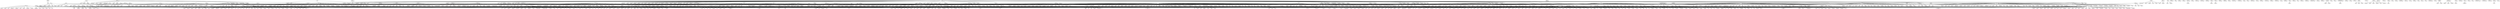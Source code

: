 digraph "G" {
   /* "dbarth" */
   "dbarth" -> "mikl" [level="Journeyer"];
   /* "simonbaro" */
   "simonbaro" -> "alan" [level="Master"];
   "simonbaro" -> "mako" [level="Master"];
   "simonbaro" -> "fxn" [level="Master"];
   "simonbaro" -> "raph" [level="Master"];
   "simonbaro" -> "zbowling" [level="Master"];
   "simonbaro" -> "Telsa" [level="Master"];
   "simonbaro" -> "dhd" [level="Master"];
   "simonbaro" -> "werner" [level="Master"];
   "simonbaro" -> "dria" [level="Master"];
   "simonbaro" -> "zab" [level="Master"];
   "simonbaro" -> "cbbrowne" [level="Master"];
   "simonbaro" -> "jbuck" [level="Master"];
   /* "davidhenryreisch" */
   /* "florian" */
   /* "Remote" */
   /* "Byter" */
   /* "brondsem" */
   "brondsem" -> "brondsem" [level="Journeyer"];
   "brondsem" -> "ncm" [level="Observer"];
   /* "sandro" */
   /* "gavag06" */
   /* "dan" */
   "dan" -> "mjc" [level="Journeyer"];
   "dan" -> "mjs" [level="Journeyer"];
   "dan" -> "foo" [level="Observer"];
   "dan" -> "alex" [level="Journeyer"];
   "dan" -> "nwv" [level="Journeyer"];
   "dan" -> "argent" [level="Master"];
   "dan" -> "ariel" [level="Master"];
   "dan" -> "Ward" [level="Master"];
   "dan" -> "Sunir" [level="Journeyer"];
   "dan" -> "wnewman" [level="Master"];
   "dan" -> "pvaneynd" [level="Master"];
   "dan" -> "Omnifarious" [level="Journeyer"];
   "dan" -> "kira" [level="Journeyer"];
   "dan" -> "tbmoore" [level="Master"];
   "dan" -> "fufie" [level="Journeyer"];
   "dan" -> "ingvar" [level="Journeyer"];
   "dan" -> "rjain" [level="Journeyer"];
   "dan" -> "walters" [level="Journeyer"];
   "dan" -> "crhodes" [level="Master"];
   "dan" -> "rvdm" [level="Journeyer"];
   "dan" -> "slef" [level="Apprentice"];
   "dan" -> "hands" [level="Master"];
   "dan" -> "mdanish" [level="Journeyer"];
   "dan" -> "mglazer" [level="Observer"];
   "dan" -> "bmastenbrook" [level="Journeyer"];
   "dan" -> "tagishandy" [level="Journeyer"];
   /* "juanjo" */
   "juanjo" -> "alan" [level="Master"];
   "juanjo" -> "juanjo" [level="Journeyer"];
   "juanjo" -> "cananian" [level="Journeyer"];
   "juanjo" -> "hpa" [level="Master"];
   "juanjo" -> "miguel" [level="Master"];
   "juanjo" -> "davem" [level="Master"];
   "juanjo" -> "rms" [level="Master"];
   "juanjo" -> "riel" [level="Master"];
   /* "stakos" */
   "stakos" -> "stakos" [level="Master"];
   /* "rinkjustice" */
   /* "mathias" */
   "mathias" -> "miguel" [level="Master"];
   "mathias" -> "alan" [level="Master"];
   "mathias" -> "riel" [level="Master"];
   "mathias" -> "quintela" [level="Journeyer"];
   /* "jaanmemon" */
   /* "jsh" */
   "jsh" -> "timj" [level="Master"];
   "jsh" -> "miguel" [level="Master"];
   "jsh" -> "kaig" [level="Journeyer"];
   "jsh" -> "mjs" [level="Master"];
   "jsh" -> "eskil" [level="Journeyer"];
   "jsh" -> "vicious" [level="Master"];
   /* "Bcuttie11225" */
   /* "rickwood" */
   /* "kappa" */
   "kappa" -> "grog" [level="Master"];
   "kappa" -> "bp" [level="Master"];
   "kappa" -> "peter" [level="Master"];
   "kappa" -> "kkenn" [level="Journeyer"];
   "kappa" -> "nik" [level="Master"];
   "kappa" -> "phk" [level="Master"];
   "kappa" -> "imp" [level="Master"];
   "kappa" -> "obrien" [level="Master"];
   "kappa" -> "msmith" [level="Master"];
   "kappa" -> "kappa" [level="Apprentice"];
   "kappa" -> "Malx" [level="Apprentice"];
   "kappa" -> "jhb" [level="Master"];
   "kappa" -> "eivind" [level="Master"];
   "kappa" -> "gsutter" [level="Journeyer"];
   "kappa" -> "benno" [level="Journeyer"];
   "kappa" -> "gelderen" [level="Journeyer"];
   "kappa" -> "dcs" [level="Journeyer"];
   "kappa" -> "will" [level="Journeyer"];
   "kappa" -> "keichii" [level="Journeyer"];
   "kappa" -> "cg" [level="Journeyer"];
   "kappa" -> "nsayer" [level="Journeyer"];
   "kappa" -> "alan" [level="Master"];
   "kappa" -> "rwatson" [level="Master"];
   "kappa" -> "softweyr" [level="Master"];
   "kappa" -> "billf" [level="Journeyer"];
   "kappa" -> "k" [level="Journeyer"];
   "kappa" -> "green" [level="Journeyer"];
   "kappa" -> "jedgar" [level="Master"];
   "kappa" -> "nbm" [level="Journeyer"];
   "kappa" -> "des" [level="Master"];
   "kappa" -> "aunty" [level="Journeyer"];
   "kappa" -> "jkh" [level="Master"];
   "kappa" -> "voland" [level="Journeyer"];
   "kappa" -> "Fyodor" [level="Journeyer"];
   "kappa" -> "Gruber" [level="Journeyer"];
   "kappa" -> "bmilekic" [level="Journeyer"];
   /* "cltam" */
   /* "jimray" */
   "jimray" -> "gregorsamsa" [level="Master"];
   "jimray" -> "beens" [level="Journeyer"];
   "jimray" -> "taranga" [level="Master"];
   "jimray" -> "manu" [level="Master"];
   "jimray" -> "dchud" [level="Journeyer"];
   "jimray" -> "TordJ" [level="Master"];
   /* "Spoon" */
   "Spoon" -> "Spoon" [level="Apprentice"];
   "Spoon" -> "fxn" [level="Journeyer"];
   "Spoon" -> "IlyaM" [level="Journeyer"];
   "Spoon" -> "LotR" [level="Journeyer"];
   "Spoon" -> "petdance" [level="Journeyer"];
   "Spoon" -> "autarch" [level="Master"];
   "Spoon" -> "cwinters" [level="Journeyer"];
   "Spoon" -> "whytheluckystiff" [level="Master"];
   /* "Affero" */
   "Affero" -> "Affero" [level="Apprentice"];
   "Affero" -> "rasmus" [level="Master"];
   /* "mbm" */
   "mbm" -> "mbm" [level="Master"];
   "mbm" -> "trackman" [level="Journeyer"];
   "mbm" -> "marius" [level="Journeyer"];
   "mbm" -> "garrett" [level="Master"];
   "mbm" -> "octobrx" [level="Journeyer"];
   /* "in1t" */
   /* "deft" */
   "deft" -> "loam" [level="Apprentice"];
   "deft" -> "twisted" [level="Journeyer"];
   /* "laslo" */
   /* "galt" */
   /* "jeske" */
   /* "ddeniel" */
   /* "yetixxl" */
   /* "neoneye" */
   "neoneye" -> "ringbark" [level="Journeyer"];
   "neoneye" -> "whytheluckystiff" [level="Master"];
   "neoneye" -> "brwill" [level="Journeyer"];
   "neoneye" -> "lerdsuwa" [level="Journeyer"];
   "neoneye" -> "tcopeland" [level="Master"];
   "neoneye" -> "ringbark" [level="Journeyer"];
   "neoneye" -> "rw2" [level="Journeyer"];
   "neoneye" -> "stillflame" [level="Journeyer"];
   /* "sioakaos" */
   "sioakaos" -> "sioakaos" [level="Journeyer"];
   /* "ddb" */
   "ddb" -> "ddb" [level="Apprentice"];
   /* "MsnChat" */
   /* "mot" */
   /* "Physicman" */
   "Physicman" -> "Physicman" [level="Apprentice"];
   "Physicman" -> "dsandras" [level="Master"];
   "Physicman" -> "Fyodor" [level="Master"];
   "Physicman" -> "adulau" [level="Journeyer"];
   "Physicman" -> "Pitr" [level="Journeyer"];
   "Physicman" -> "xsa" [level="Journeyer"];
   "Physicman" -> "mbanck" [level="Master"];
   /* "simosx" */
   /* "DuMbBrUnEtTe639" */
   /* "kronenpj" */
   /* "cech" */
   "cech" -> "cech" [level="Apprentice"];
   "cech" -> "jgg" [level="Master"];
   "cech" -> "z" [level="Journeyer"];
   "cech" -> "joey" [level="Master"];
   "cech" -> "dhd" [level="Journeyer"];
   "cech" -> "marcel" [level="Journeyer"];
   "cech" -> "wichert" [level="Master"];
   "cech" -> "espy" [level="Journeyer"];
   "cech" -> "doogie" [level="Journeyer"];
   "cech" -> "hands" [level="Journeyer"];
   "cech" -> "nick" [level="Journeyer"];
   "cech" -> "chip" [level="Master"];
   "cech" -> "branden" [level="Journeyer"];
   "cech" -> "srivasta" [level="Journeyer"];
   "cech" -> "omnic" [level="Journeyer"];
   "cech" -> "knghtbrd" [level="Journeyer"];
   "cech" -> "alan" [level="Master"];
   "cech" -> "netgod" [level="Journeyer"];
   "cech" -> "davidw" [level="Journeyer"];
   "cech" -> "bombadil" [level="Journeyer"];
   "cech" -> "tausq" [level="Journeyer"];
   "cech" -> "gorgo" [level="Journeyer"];
   "cech" -> "seeS" [level="Journeyer"];
   "cech" -> "bma" [level="Journeyer"];
   "cech" -> "dres" [level="Journeyer"];
   "cech" -> "ruud" [level="Journeyer"];
   "cech" -> "Joy" [level="Journeyer"];
   "cech" -> "ejb" [level="Journeyer"];
   "cech" -> "broonie" [level="Journeyer"];
   "cech" -> "lordsutch" [level="Journeyer"];
   "cech" -> "calc" [level="Journeyer"];
   "cech" -> "Slimer" [level="Journeyer"];
   /* "hangel" */
   "hangel" -> "hangel" [level="Observer"];
   /* "aizatto" */
   "aizatto" -> "aizatto" [level="Apprentice"];
   /* "jlatour" */
   "jlatour" -> "jlatour" [level="Apprentice"];
   "jlatour" -> "tnt" [level="Journeyer"];
   /* "gregorb" */
   "gregorb" -> "gregorb" [level="Apprentice"];
   "gregorb" -> "aviram" [level="Journeyer"];
   /* "flips" */
   /* "helge" */
   "helge" -> "helge" [level="Observer"];
   /* "jeffreybradley2002" */
   /* "alexmerz" */
   "alexmerz" -> "alexmerz" [level="Master"];
   /* "bhyde" */
   "bhyde" -> "davidr" [level="Master"];
   "bhyde" -> "jimjag" [level="Master"];
   "bhyde" -> "rasmus" [level="Master"];
   "bhyde" -> "wrowe" [level="Master"];
   "bhyde" -> "gstein" [level="Master"];
   "bhyde" -> "wsanchez" [level="Master"];
   "bhyde" -> "daniel" [level="Master"];
   "bhyde" -> "jimw" [level="Master"];
   "bhyde" -> "ben" [level="Master"];
   "bhyde" -> "manoj" [level="Master"];
   "bhyde" -> "lars" [level="Master"];
   "bhyde" -> "karimlakhani" [level="Master"];
   "bhyde" -> "mjcox" [level="Master"];
   "bhyde" -> "crhodes" [level="Master"];
   /* "async" */
   "async" -> "async" [level="Observer"];
   "async" -> "nymia" [level="Apprentice"];
   "async" -> "sye" [level="Apprentice"];
   "async" -> "kyotone" [level="Apprentice"];
   "async" -> "Telsa" [level="Journeyer"];
   "async" -> "pcburns" [level="Apprentice"];
   "async" -> "dto" [level="Journeyer"];
   "async" -> "bratsche" [level="Apprentice"];
   "async" -> "StevenRainwater" [level="Journeyer"];
   "async" -> "brg" [level="Journeyer"];
   "async" -> "raph" [level="Master"];
   "async" -> "sad" [level="Journeyer"];
   "async" -> "lilo" [level="Master"];
   "async" -> "dria" [level="Master"];
   "async" -> "elise" [level="Journeyer"];
   "async" -> "jenni" [level="Apprentice"];
   "async" -> "pjf" [level="Journeyer"];
   "async" -> "jerdfelt" [level="Master"];
   "async" -> "goingware" [level="Journeyer"];
   "async" -> "kgb" [level="Master"];
   "async" -> "demoncrat" [level="Journeyer"];
   "async" -> "srl" [level="Journeyer"];
   "async" -> "gleblanc" [level="Journeyer"];
   "async" -> "DV" [level="Master"];
   "async" -> "Wilddev" [level="Journeyer"];
   "async" -> "superant" [level="Journeyer"];
   "async" -> "ajh" [level="Journeyer"];
   "async" -> "fufie" [level="Journeyer"];
   "async" -> "zeevon" [level="Apprentice"];
   "async" -> "rjain" [level="Journeyer"];
   "async" -> "ajv" [level="Master"];
   "async" -> "MikeGTN" [level="Journeyer"];
   "async" -> "csm" [level="Journeyer"];
   "async" -> "Skud" [level="Master"];
   "async" -> "dyork" [level="Journeyer"];
   "async" -> "sneakums" [level="Apprentice"];
   "async" -> "dirtyrat" [level="Journeyer"];
   "async" -> "djcb" [level="Journeyer"];
   "async" -> "jmg" [level="Master"];
   "async" -> "trow" [level="Master"];
   "async" -> "dancer" [level="Journeyer"];
   "async" -> "hypatia" [level="Apprentice"];
   "async" -> "rachel" [level="Apprentice"];
   "async" -> "washort" [level="Journeyer"];
   "async" -> "varelse" [level="Apprentice"];
   "async" -> "adulau" [level="Journeyer"];
   "async" -> "baruch" [level="Journeyer"];
   "async" -> "davej" [level="Master"];
   "async" -> "imp" [level="Master"];
   "async" -> "Jewelsthorn" [level="Apprentice"];
   "async" -> "Ankh" [level="Master"];
   "async" -> "abg" [level="Apprentice"];
   "async" -> "ottawaDave" [level="Apprentice"];
   "async" -> "voltron" [level="Journeyer"];
   "async" -> "mpruett" [level="Journeyer"];
   "async" -> "stone" [level="Journeyer"];
   "async" -> "argent" [level="Master"];
   "async" -> "monkeyiq" [level="Journeyer"];
   "async" -> "lukeg" [level="Journeyer"];
   "async" -> "rupert" [level="Journeyer"];
   "async" -> "wingo" [level="Journeyer"];
   "async" -> "rooneg" [level="Journeyer"];
   "async" -> "jamesh" [level="Master"];
   "async" -> "kiko" [level="Journeyer"];
   "async" -> "jdahlin" [level="Journeyer"];
   "async" -> "brejc8" [level="Journeyer"];
   "async" -> "mathrick" [level="Journeyer"];
   /* "SLauaki" */
   /* "cbz" */
   "cbz" -> "cbz" [level="Apprentice"];
   "cbz" -> "jwz" [level="Master"];
   "cbz" -> "orabidoo" [level="Journeyer"];
   "cbz" -> "apm" [level="Journeyer"];
   "cbz" -> "monniaux" [level="Apprentice"];
   /* "dooykung" */
   "dooykung" -> "dooykung" [level="Master"];
   /* "kinetik" */
   "kinetik" -> "kinetik" [level="Journeyer"];
   "kinetik" -> "ncm" [level="Master"];
   "kinetik" -> "graydon" [level="Master"];
   "kinetik" -> "oxygene" [level="Journeyer"];
   "kinetik" -> "randombit" [level="Journeyer"];
   /* "julesh" */
   "julesh" -> "kernelrahl" [level="Journeyer"];
   "julesh" -> "hpa" [level="Master"];
   "julesh" -> "abs" [level="Master"];
   "julesh" -> "Fare" [level="Journeyer"];
   "julesh" -> "Physicman" [level="Apprentice"];
   /* "miknight" */
   "miknight" -> "miknight" [level="Apprentice"];
   /* "jamey" */
   "jamey" -> "jamey" [level="Master"];
   "jamey" -> "France" [level="Master"];
   /* "fremo" */
   /* "msteeg" */
   /* "laburu" */
   "laburu" -> "bonzini" [level="Master"];
   "laburu" -> "laburu" [level="Apprentice"];
   /* "lokafg" */
   /* "chrislong" */
   /* "sun" */
   "sun" -> "eli7" [level="Apprentice"];
   "sun" -> "sun" [level="Journeyer"];
   "sun" -> "gby" [level="Journeyer"];
   "sun" -> "Marcus" [level="Master"];
   "sun" -> "behdad" [level="Journeyer"];
   /* "Jewelsthorn" */
   "Jewelsthorn" -> "jimr" [level="Journeyer"];
   "Jewelsthorn" -> "Jewelsthorn" [level="Journeyer"];
   "Jewelsthorn" -> "chrisd" [level="Journeyer"];
   "Jewelsthorn" -> "davemc" [level="Journeyer"];
   "Jewelsthorn" -> "dsifry" [level="Journeyer"];
   "Jewelsthorn" -> "dmarti" [level="Journeyer"];
   "Jewelsthorn" -> "ignatz" [level="Apprentice"];
   "Jewelsthorn" -> "omarius" [level="Apprentice"];
   "Jewelsthorn" -> "klevin" [level="Apprentice"];
   "Jewelsthorn" -> "mpruett" [level="Apprentice"];
   "Jewelsthorn" -> "aicra" [level="Apprentice"];
   "Jewelsthorn" -> "mpawlo" [level="Apprentice"];
   "Jewelsthorn" -> "mtearle" [level="Apprentice"];
   /* "Apakuni" */
   "Apakuni" -> "Apakuni" [level="Journeyer"];
   "Apakuni" -> "gregorrothfuss" [level="Journeyer"];
   "Apakuni" -> "janschrage" [level="Journeyer"];
   "Apakuni" -> "Rabbitt" [level="Journeyer"];
   "Apakuni" -> "besfred" [level="Journeyer"];
   "Apakuni" -> "niceguyeddie" [level="Journeyer"];
   "Apakuni" -> "StEgo" [level="Journeyer"];
   "Apakuni" -> "jotajota" [level="Journeyer"];
   "Apakuni" -> "IsaacGolding" [level="Master"];
   "Apakuni" -> "vogelap" [level="Journeyer"];
   "Apakuni" -> "johnny" [level="Journeyer"];
   "Apakuni" -> "andyv" [level="Journeyer"];
   /* "Raiden" */
   /* "dlepage" */
   "dlepage" -> "dlepage" [level="Observer"];
   /* "mindfreak" */
   /* "scaramanga" */
   "scaramanga" -> "RyanMuldoon" [level="Journeyer"];
   /* "JB318" */
   "JB318" -> "JB318" [level="Apprentice"];
   "JB318" -> "xiphmont" [level="Journeyer"];
   "JB318" -> "alan" [level="Master"];
   "JB318" -> "jwz" [level="Journeyer"];
   "JB318" -> "chromatic" [level="Apprentice"];
   "JB318" -> "schoen" [level="Journeyer"];
   "JB318" -> "biffhero" [level="Apprentice"];
   "JB318" -> "elise" [level="Journeyer"];
   "JB318" -> "justin" [level="Apprentice"];
   "JB318" -> "pate" [level="Apprentice"];
   "JB318" -> "mishan" [level="Journeyer"];
   "JB318" -> "ajk" [level="Journeyer"];
   "JB318" -> "jgoldsch" [level="Apprentice"];
   "JB318" -> "BrucePerens" [level="Master"];
   "JB318" -> "rachel" [level="Apprentice"];
   "JB318" -> "liw" [level="Master"];
   "JB318" -> "dhd" [level="Journeyer"];
   "JB318" -> "zw" [level="Journeyer"];
   "JB318" -> "kelly" [level="Journeyer"];
   "JB318" -> "lkcl" [level="Journeyer"];
   "JB318" -> "Talin" [level="Journeyer"];
   "JB318" -> "jlp" [level="Apprentice"];
   "JB318" -> "starshine" [level="Journeyer"];
   /* "Erbo" */
   "Erbo" -> "jeremie" [level="Master"];
   "Erbo" -> "DizzyD" [level="Journeyer"];
   "Erbo" -> "Erbo" [level="Journeyer"];
   "Erbo" -> "temas" [level="Journeyer"];
   "Erbo" -> "eliot" [level="Apprentice"];
   "Erbo" -> "pgmillard" [level="Journeyer"];
   "Erbo" -> "alan" [level="Master"];
   "Erbo" -> "TSBandit" [level="Apprentice"];
   "Erbo" -> "quad" [level="Journeyer"];
   "Erbo" -> "nwv" [level="Journeyer"];
   "Erbo" -> "dwaite" [level="Journeyer"];
   "Erbo" -> "julian" [level="Apprentice"];
   "Erbo" -> "jwz" [level="Master"];
   "Erbo" -> "washort" [level="Apprentice"];
   "Erbo" -> "jmecham" [level="Apprentice"];
   /* "tacho" */
   /* "daycart" */
   /* "oddiofile" */
   "oddiofile" -> "oddiofile" [level="Master"];
   /* "flight" */
   "flight" -> "flight" [level="Apprentice"];
   /* "karmyshev" */
   "karmyshev" -> "karmyshev" [level="Apprentice"];
   /* "razv" */
   /* "Dougster" */
   /* "kmacleod" */
   /* "brother" */
   "brother" -> "brother" [level="Journeyer"];
   "brother" -> "bma" [level="Journeyer"];
   "brother" -> "darkewolf" [level="Journeyer"];
   "brother" -> "lazarus" [level="Apprentice"];
   "brother" -> "joey" [level="Master"];
   "brother" -> "wichert" [level="Master"];
   "brother" -> "branden" [level="Master"];
   "brother" -> "netgod" [level="Journeyer"];
   "brother" -> "knghtbrd" [level="Journeyer"];
   "brother" -> "liw" [level="Journeyer"];
   "brother" -> "lilo" [level="Journeyer"];
   "brother" -> "ajk" [level="Journeyer"];
   "brother" -> "kanikus" [level="Journeyer"];
   "brother" -> "kimusan" [level="Journeyer"];
   "brother" -> "ask" [level="Journeyer"];
   "brother" -> "cech" [level="Journeyer"];
   "brother" -> "phk" [level="Master"];
   "brother" -> "karlheg" [level="Journeyer"];
   "brother" -> "torsten" [level="Journeyer"];
   "brother" -> "wurtel" [level="Apprentice"];
   "brother" -> "alfie" [level="Observer"];
   "brother" -> "xtifr" [level="Journeyer"];
   "brother" -> "evo" [level="Journeyer"];
   "brother" -> "jpick" [level="Journeyer"];
   "brother" -> "wwwwolf" [level="Apprentice"];
   "brother" -> "mihtjel" [level="Apprentice"];
   /* "assyl" */
   /* "alboole" */
   /* "FreeTinker" */
   "FreeTinker" -> "FreeTinker" [level="Master"];
   /* "psdie" */
   "psdie" -> "TordJ" [level="Journeyer"];
   "psdie" -> "psdie" [level="Apprentice"];
   "psdie" -> "plundis" [level="Journeyer"];
   /* "mpb" */
   "mpb" -> "mpb" [level="Observer"];
   /* "taj" */
   "taj" -> "ralsina" [level="Journeyer"];
   "taj" -> "gjbadros" [level="Journeyer"];
   "taj" -> "vektor" [level="Apprentice"];
   "taj" -> "Pseudonym" [level="Journeyer"];
   "taj" -> "achitnis" [level="Journeyer"];
   "taj" -> "gael" [level="Journeyer"];
   "taj" -> "larsk" [level="Journeyer"];
   "taj" -> "nicnacs" [level="Apprentice"];
   "taj" -> "tackat" [level="Master"];
   "taj" -> "Skud" [level="Master"];
   "taj" -> "bero" [level="Master"];
   "taj" -> "msevior" [level="Journeyer"];
   "taj" -> "baueran" [level="Journeyer"];
   "taj" -> "mjs" [level="Master"];
   "taj" -> "vicious" [level="Master"];
   "taj" -> "Guillaume" [level="Master"];
   "taj" -> "jono" [level="Journeyer"];
   "taj" -> "etbe" [level="Master"];
   "taj" -> "paul" [level="Journeyer"];
   "taj" -> "jasonkb" [level="Journeyer"];
   "taj" -> "LeeJay" [level="Apprentice"];
   "taj" -> "ajv" [level="Journeyer"];
   "taj" -> "tronical" [level="Master"];
   "taj" -> "taj" [level="Journeyer"];
   "taj" -> "neil" [level="Journeyer"];
   "taj" -> "Archit" [level="Journeyer"];
   "taj" -> "Capzilla" [level="Journeyer"];
   "taj" -> "Uche" [level="Master"];
   "taj" -> "daniels" [level="Journeyer"];
   "taj" -> "naba" [level="Journeyer"];
   /* "lauro" */
   /* "karene" */
   /* "Agna" */
   /* "Michael" */
   "Michael" -> "partain" [level="Journeyer"];
   "Michael" -> "austin" [level="Journeyer"];
   "Michael" -> "bigdisk" [level="Journeyer"];
   "Michael" -> "link" [level="Apprentice"];
   "Michael" -> "mobius" [level="Apprentice"];
   "Michael" -> "chicane" [level="Journeyer"];
   "Michael" -> "rpragana" [level="Apprentice"];
   "Michael" -> "jonathan" [level="Apprentice"];
   "Michael" -> "nixnut" [level="Apprentice"];
   "Michael" -> "krftkndl" [level="Apprentice"];
   "Michael" -> "adamd" [level="Apprentice"];
   "Michael" -> "pate" [level="Apprentice"];
   "Michael" -> "ErikLevy" [level="Apprentice"];
   "Michael" -> "phlip" [level="Apprentice"];
   "Michael" -> "stargazer" [level="Apprentice"];
   "Michael" -> "eskimoses" [level="Apprentice"];
   "Michael" -> "Johnath" [level="Apprentice"];
   "Michael" -> "wsanchez" [level="Master"];
   "Michael" -> "phk" [level="Master"];
   "Michael" -> "nomadamon" [level="Apprentice"];
   "Michael" -> "claudio" [level="Journeyer"];
   "Michael" -> "MarkF" [level="Journeyer"];
   "Michael" -> "larva" [level="Journeyer"];
   "Michael" -> "mskala" [level="Journeyer"];
   "Michael" -> "Iain" [level="Journeyer"];
   "Michael" -> "larsu" [level="Journeyer"];
   "Michael" -> "Michael" [level="Apprentice"];
   /* "ibiris" */
   "ibiris" -> "ibiris" [level="Observer"];
   /* "MildSeven" */
   "MildSeven" -> "MildSeven" [level="Master"];
   /* "basvk" */
   "basvk" -> "basvk" [level="Master"];
   /* "wald" */
   "wald" -> "wald" [level="Apprentice"];
   "wald" -> "mallum" [level="Apprentice"];
   "wald" -> "wmf" [level="Journeyer"];
   /* "prashonlinux" */
   /* "skynirvana419" */
   /* "sefidom" */
   "sefidom" -> "sefidom" [level="Observer"];
   /* "phawley" */
   /* "baueran" */
   "baueran" -> "baueran" [level="Journeyer"];
   "baueran" -> "JoshO" [level="Journeyer"];
   "baueran" -> "kenelson" [level="Master"];
   "baueran" -> "Tobias" [level="Apprentice"];
   "baueran" -> "murrayc" [level="Journeyer"];
   "baueran" -> "mobius" [level="Apprentice"];
   "baueran" -> "Omnifarious" [level="Journeyer"];
   "baueran" -> "cactus" [level="Journeyer"];
   "baueran" -> "jbowman" [level="Apprentice"];
   "baueran" -> "Telsa" [level="Journeyer"];
   "baueran" -> "pilotlight" [level="Journeyer"];
   "baueran" -> "gert" [level="Master"];
   "baueran" -> "Uraeus" [level="Apprentice"];
   "baueran" -> "lange" [level="Journeyer"];
   "baueran" -> "sussman" [level="Journeyer"];
   "baueran" -> "mmangino" [level="Apprentice"];
   "baueran" -> "Thias" [level="Journeyer"];
   "baueran" -> "Rhys" [level="Apprentice"];
   "baueran" -> "alan" [level="Master"];
   "baueran" -> "ralf" [level="Master"];
   "baueran" -> "tubi" [level="Apprentice"];
   "baueran" -> "orlando" [level="Apprentice"];
   "baueran" -> "taj" [level="Journeyer"];
   "baueran" -> "drc" [level="Journeyer"];
   "baueran" -> "baerli" [level="Apprentice"];
   "baueran" -> "chrisflynn" [level="Apprentice"];
   "baueran" -> "jaco" [level="Apprentice"];
   "baueran" -> "angelsun" [level="Journeyer"];
   "baueran" -> "xriso" [level="Apprentice"];
   "baueran" -> "jamesh" [level="Master"];
   "baueran" -> "chrisime" [level="Journeyer"];
   "baueran" -> "jao" [level="Journeyer"];
   "baueran" -> "bvermeul" [level="Journeyer"];
   "baueran" -> "highgeek" [level="Journeyer"];
   "baueran" -> "opiate" [level="Journeyer"];
   "baueran" -> "neurogato" [level="Apprentice"];
   "baueran" -> "footrot" [level="Apprentice"];
   "baueran" -> "Szilva" [level="Apprentice"];
   "baueran" -> "Kay" [level="Journeyer"];
   "baueran" -> "Stevey" [level="Journeyer"];
   "baueran" -> "fxn" [level="Apprentice"];
   "baueran" -> "holdenweb" [level="Apprentice"];
   "baueran" -> "jkinsella" [level="Apprentice"];
   "baueran" -> "aftyde" [level="Master"];
   "baueran" -> "stevej" [level="Journeyer"];
   "baueran" -> "Ausmosis" [level="Apprentice"];
   "baueran" -> "jono" [level="Journeyer"];
   "baueran" -> "criswell" [level="Journeyer"];
   "baueran" -> "ks" [level="Journeyer"];
   "baueran" -> "prigaux" [level="Journeyer"];
   "baueran" -> "gc" [level="Journeyer"];
   "baueran" -> "sera" [level="Apprentice"];
   "baueran" -> "bbrock" [level="Journeyer"];
   "baueran" -> "LordChaos" [level="Journeyer"];
   "baueran" -> "Physicman" [level="Apprentice"];
   "baueran" -> "jcv" [level="Apprentice"];
   /* "stormwave" */
   "stormwave" -> "stormwave" [level="Apprentice"];
   /* "pwlfong" */
   "pwlfong" -> "pwlfong" [level="Apprentice"];
   "pwlfong" -> "arrowood" [level="Apprentice"];
   "pwlfong" -> "pulento" [level="Journeyer"];
   "pwlfong" -> "orasis" [level="Journeyer"];
   "pwlfong" -> "madhatter" [level="Apprentice"];
   "pwlfong" -> "soohrt" [level="Apprentice"];
   "pwlfong" -> "phonomongrel" [level="Apprentice"];
   "pwlfong" -> "MichaelCardenas" [level="Journeyer"];
   "pwlfong" -> "csa" [level="Apprentice"];
   "pwlfong" -> "gorny" [level="Apprentice"];
   "pwlfong" -> "magsilva" [level="Apprentice"];
   "pwlfong" -> "lsdrocha" [level="Apprentice"];
   "pwlfong" -> "rms" [level="Master"];
   /* "sweeks" */
   /* "JohnMcIntosh" */
   /* "flashjia" */
   "flashjia" -> "flashjia" [level="Apprentice"];
   /* "leeym" */
   /* "tendencies" */
   "tendencies" -> "tendencies" [level="Apprentice"];
   /* "purp" */
   "purp" -> "purp" [level="Apprentice"];
   /* "jeffrysmith" */
   /* "Mandrake" */
   /* "tpot" */
   "tpot" -> "lkcl" [level="Journeyer"];
   "tpot" -> "rasmus" [level="Master"];
   "tpot" -> "mbp" [level="Journeyer"];
   "tpot" -> "jwz" [level="Master"];
   "tpot" -> "jamesh" [level="Master"];
   /* "paradies" */
   "paradies" -> "paradies" [level="Observer"];
   /* "donio" */
   /* "Arnold" */
   /* "RaV" */
   /* "kirby" */
   "kirby" -> "kirby" [level="Apprentice"];
   "kirby" -> "snim2" [level="Apprentice"];
   /* "axolotl" */
   /* "wdavis" */
   /* "garym" */
   "garym" -> "chalst" [level="Master"];
   "garym" -> "schoen" [level="Journeyer"];
   "garym" -> "badvogato" [level="Master"];
   "garym" -> "dmerrill" [level="Master"];
   "garym" -> "dnm" [level="Master"];
   "garym" -> "hub" [level="Journeyer"];
   "garym" -> "rasmus" [level="Master"];
   "garym" -> "ask" [level="Master"];
   "garym" -> "shinta" [level="Observer"];
   "garym" -> "hexmode" [level="Journeyer"];
   "garym" -> "jlbec" [level="Master"];
   "garym" -> "lkcl" [level="Master"];
   "garym" -> "dyork" [level="Master"];
   "garym" -> "hacker" [level="Master"];
   "garym" -> "nconway" [level="Master"];
   "garym" -> "glyph" [level="Journeyer"];
   "garym" -> "ebf" [level="Master"];
   "garym" -> "i0lanthe" [level="Journeyer"];
   "garym" -> "mentifex" [level="Master"];
   /* "janfrode" */
   "janfrode" -> "janfrode" [level="Apprentice"];
   "janfrode" -> "hpa" [level="Master"];
   "janfrode" -> "alan" [level="Master"];
   "janfrode" -> "fufie" [level="Journeyer"];
   "janfrode" -> "dtucker" [level="Journeyer"];
   "janfrode" -> "djm" [level="Journeyer"];
   /* "Dunc" */
   /* "bahamat" */
   /* "kulkul" */
   /* "fletch" */
   /* "Bostjan" */
   "Bostjan" -> "Bostjan" [level="Master"];
   /* "dbc" */
   "dbc" -> "dbc" [level="Apprentice"];
   /* "andago" */
   /* "Simpson34" */
   /* "blackmoslem" */
   /* "schoen" */
   "schoen" -> "davidw" [level="Journeyer"];
   "schoen" -> "Ryan" [level="Master"];
   "schoen" -> "zab" [level="Master"];
   "schoen" -> "crackmonkey" [level="Journeyer"];
   "schoen" -> "jwz" [level="Master"];
   "schoen" -> "joey" [level="Master"];
   "schoen" -> "uzi" [level="Journeyer"];
   "schoen" -> "yosh" [level="Master"];
   "schoen" -> "jes" [level="Master"];
   "schoen" -> "chrisd" [level="Journeyer"];
   "schoen" -> "phil" [level="Master"];
   "schoen" -> "dria" [level="Master"];
   "schoen" -> "rasmus" [level="Master"];
   "schoen" -> "inf" [level="Journeyer"];
   "schoen" -> "wichert" [level="Master"];
   "schoen" -> "alecm" [level="Master"];
   "schoen" -> "riel" [level="Master"];
   "schoen" -> "daw" [level="Journeyer"];
   "schoen" -> "alan" [level="Master"];
   "schoen" -> "dsifry" [level="Journeyer"];
   "schoen" -> "jimd" [level="Journeyer"];
   "schoen" -> "chip" [level="Master"];
   "schoen" -> "lilo" [level="Master"];
   "schoen" -> "scandal" [level="Master"];
   "schoen" -> "bneely" [level="Apprentice"];
   "schoen" -> "ben" [level="Master"];
   "schoen" -> "digdude" [level="Journeyer"];
   "schoen" -> "dhd" [level="Journeyer"];
   "schoen" -> "mbp" [level="Journeyer"];
   "schoen" -> "hpa" [level="Master"];
   "schoen" -> "grog" [level="Master"];
   "schoen" -> "elise" [level="Journeyer"];
   "schoen" -> "starshine" [level="Journeyer"];
   "schoen" -> "esr" [level="Master"];
   "schoen" -> "davem" [level="Master"];
   "schoen" -> "liw" [level="Master"];
   "schoen" -> "dmarti" [level="Journeyer"];
   "schoen" -> "shaleh" [level="Journeyer"];
   "schoen" -> "nelsonrn" [level="Master"];
   "schoen" -> "bodo" [level="Journeyer"];
   "schoen" -> "jpick" [level="Journeyer"];
   "schoen" -> "ping" [level="Journeyer"];
   "schoen" -> "samth" [level="Journeyer"];
   "schoen" -> "ncm" [level="Journeyer"];
   "schoen" -> "mpav" [level="Journeyer"];
   "schoen" -> "brg" [level="Journeyer"];
   "schoen" -> "andreas" [level="Journeyer"];
   "schoen" -> "bwtaylor" [level="Apprentice"];
   "schoen" -> "wseltzer" [level="Journeyer"];
   "schoen" -> "mskala" [level="Journeyer"];
   "schoen" -> "agntdrake" [level="Journeyer"];
   "schoen" -> "hypatia" [level="Apprentice"];
   "schoen" -> "gtaylor" [level="Journeyer"];
   "schoen" -> "dwmw2" [level="Master"];
   "schoen" -> "hacker" [level="Journeyer"];
   "schoen" -> "schoen" [level="Journeyer"];
   "schoen" -> "dwiner" [level="Apprentice"];
   "schoen" -> "cdlu" [level="Apprentice"];
   "schoen" -> "Dunc" [level="Journeyer"];
   "schoen" -> "mperry" [level="Journeyer"];
   /* "Whitten" */
   "Whitten" -> "Whitten" [level="Journeyer"];
   /* "zecke" */
   "zecke" -> "tronical" [level="Master"];
   /* "willg" */
   "willg" -> "willg" [level="Journeyer"];
   "willg" -> "demoncrat" [level="Master"];
   /* "josean" */
   /* "Modar" */
   /* "micksa" */
   /* "wasabi" */
   /* "zenspider" */
   "zenspider" -> "zenspider" [level="Observer"];
   /* "alessandro" */
   /* "bhammersley" */
   "bhammersley" -> "bhammersley" [level="Observer"];
   /* "redfist" */
   /* "fijal" */
   /* "cdent" */
   "cdent" -> "alan" [level="Master"];
   "cdent" -> "cdent" [level="Observer"];
   "cdent" -> "squiggy" [level="Apprentice"];
   "cdent" -> "mml" [level="Journeyer"];
   "cdent" -> "hpa" [level="Master"];
   "cdent" -> "corbet" [level="Journeyer"];
   "cdent" -> "suso" [level="Apprentice"];
   "cdent" -> "mjs" [level="Master"];
   "cdent" -> "mdorman" [level="Journeyer"];
   "cdent" -> "bucky" [level="Apprentice"];
   "cdent" -> "Acapnotic" [level="Journeyer"];
   "cdent" -> "andrei" [level="Journeyer"];
   "cdent" -> "lilo" [level="Journeyer"];
   "cdent" -> "zbir" [level="Apprentice"];
   "cdent" -> "ahosey" [level="Journeyer"];
   "cdent" -> "jwz" [level="Master"];
   "cdent" -> "davem" [level="Master"];
   "cdent" -> "johnsonm" [level="Master"];
   "cdent" -> "jjw" [level="Apprentice"];
   "cdent" -> "eknuth" [level="Apprentice"];
   "cdent" -> "jlf" [level="Apprentice"];
   "cdent" -> "jbowman" [level="Apprentice"];
   "cdent" -> "jmason" [level="Journeyer"];
   "cdent" -> "GJF" [level="Apprentice"];
   "cdent" -> "dirtyrat" [level="Apprentice"];
   "cdent" -> "esinclai" [level="Apprentice"];
   "cdent" -> "gary" [level="Apprentice"];
   /* "superbinky" */
   /* "dzerkel" */
   /* "Lexi" */
   /* "bradm" */
   "bradm" -> "robk" [level="Apprentice"];
   "bradm" -> "mbp" [level="Master"];
   "bradm" -> "ajt" [level="Master"];
   "bradm" -> "nooks" [level="Apprentice"];
   "bradm" -> "latent" [level="Apprentice"];
   "bradm" -> "jamver" [level="Apprentice"];
   "bradm" -> "bjf" [level="Apprentice"];
   "bradm" -> "kickaha" [level="Journeyer"];
   "bradm" -> "croy" [level="Apprentice"];
   /* "parags" */
   "parags" -> "parags" [level="Journeyer"];
   /* "tiantian" */
   /* "feliperlz" */
   "feliperlz" -> "feliperlz" [level="Observer"];
   /* "danl" */
   /* "CuTi3pUp" */
   /* "nizvoo" */
   /* "bulochka" */
   /* "russgarrett" */
   /* "sunryder" */
   /* "adam" */
   /* "namosui" */
   /* "mcroydon" */
   "mcroydon" -> "rcaden" [level="Journeyer"];
   "mcroydon" -> "myelin" [level="Journeyer"];
   /* "flatcap" */
   "flatcap" -> "flatcap" [level="Apprentice"];
   "flatcap" -> "AntonA" [level="Journeyer"];
   /* "Flax" */
   "Flax" -> "Flax" [level="Observer"];
   /* "tan" */
   "tan" -> "vanicat" [level="Journeyer"];
   "tan" -> "rmathew" [level="Master"];
   /* "nathno" */
   /* "nax" */
   /* "sabuj73" */
   /* "ansimorph" */
   /* "freez" */
   "freez" -> "freez" [level="Master"];
   /* "theGREENzebra" */
   "theGREENzebra" -> "theGREENzebra" [level="Journeyer"];
   "theGREENzebra" -> "piman" [level="Journeyer"];
   /* "davelee" */
   /* "mwh" */
   "mwh" -> "effbot" [level="Master"];
   "mwh" -> "gstein" [level="Master"];
   "mwh" -> "faassen" [level="Journeyer"];
   "mwh" -> "amk" [level="Master"];
   "mwh" -> "ping" [level="Master"];
   "mwh" -> "alecf" [level="Journeyer"];
   "mwh" -> "bernhard" [level="Journeyer"];
   "mwh" -> "wnewman" [level="Journeyer"];
   "mwh" -> "tigert" [level="Master"];
   "mwh" -> "chromatic" [level="Observer"];
   "mwh" -> "dalke" [level="Journeyer"];
   "mwh" -> "moshez" [level="Journeyer"];
   "mwh" -> "jhylton" [level="Master"];
   "mwh" -> "shapr" [level="Journeyer"];
   "mwh" -> "cbbrowne" [level="Journeyer"];
   "mwh" -> "fejj" [level="Journeyer"];
   "mwh" -> "jamesh" [level="Master"];
   "mwh" -> "nowonder" [level="Journeyer"];
   "mwh" -> "gward" [level="Journeyer"];
   "mwh" -> "nas" [level="Journeyer"];
   "mwh" -> "dan" [level="Master"];
   "mwh" -> "gvwilson" [level="Apprentice"];
   "mwh" -> "michel" [level="Journeyer"];
   "mwh" -> "fdrake" [level="Master"];
   "mwh" -> "jhermann" [level="Journeyer"];
   "mwh" -> "jimb" [level="Master"];
   "mwh" -> "pvaneynd" [level="Master"];
   "mwh" -> "dougt" [level="Journeyer"];
   "mwh" -> "purcell" [level="Journeyer"];
   "mwh" -> "Johnath" [level="Journeyer"];
   "mwh" -> "crhodes" [level="Journeyer"];
   "mwh" -> "mwh" [level="Observer"];
   "mwh" -> "krftkndl" [level="Observer"];
   "mwh" -> "niemeyer" [level="Journeyer"];
   "mwh" -> "ShredWheat" [level="Master"];
   "mwh" -> "dak" [level="Journeyer"];
   "mwh" -> "raph" [level="Master"];
   "mwh" -> "ghaering" [level="Journeyer"];
   "mwh" -> "hubicka" [level="Journeyer"];
   "mwh" -> "dannyobrien" [level="Journeyer"];
   "mwh" -> "jmason" [level="Master"];
   "mwh" -> "itamar" [level="Master"];
   "mwh" -> "lloydwood" [level="Journeyer"];
   "mwh" -> "jafo" [level="Journeyer"];
   "mwh" -> "afayolle" [level="Journeyer"];
   "mwh" -> "Bram" [level="Master"];
   "mwh" -> "kalle" [level="Journeyer"];
   "mwh" -> "rjones" [level="Journeyer"];
   "mwh" -> "corbet" [level="Master"];
   "mwh" -> "etrepum" [level="Journeyer"];
   "mwh" -> "dannu" [level="Journeyer"];
   "mwh" -> "sdrees" [level="Apprentice"];
   /* "ananda" */
   "ananda" -> "ananda" [level="Apprentice"];
   /* "beewarlock" */
   /* "timp" */
   "timp" -> "timp" [level="Journeyer"];
   "timp" -> "alan" [level="Master"];
   "timp" -> "Ryan" [level="Journeyer"];
   "timp" -> "spong" [level="Journeyer"];
   "timp" -> "blizzard" [level="Master"];
   "timp" -> "msw" [level="Master"];
   "timp" -> "johnsonm" [level="Master"];
   "timp" -> "Adrian" [level="Journeyer"];
   "timp" -> "bero" [level="Journeyer"];
   "timp" -> "harald" [level="Master"];
   /* "jefft" */
   "jefft" -> "gstein" [level="Master"];
   "jefft" -> "dirkx" [level="Master"];
   "jefft" -> "jefft" [level="Journeyer"];
   "jefft" -> "wrowe" [level="Master"];
   "jefft" -> "stoddard" [level="Master"];
   "jefft" -> "ben" [level="Master"];
   "jefft" -> "manoj" [level="Master"];
   "jefft" -> "rbb" [level="Master"];
   "jefft" -> "fielding" [level="Master"];
   "jefft" -> "RoUS" [level="Master"];
   "jefft" -> "jwoolley" [level="Journeyer"];
   /* "TUCARBS" */
   /* "deusx" */
   "deusx" -> "deusx" [level="Journeyer"];
   "deusx" -> "pudge" [level="Journeyer"];
   "deusx" -> "Ankh" [level="Journeyer"];
   "deusx" -> "freeside" [level="Journeyer"];
   "deusx" -> "Simon" [level="Journeyer"];
   /* "zzone" */
   "zzone" -> "zzone" [level="Master"];
   /* "sussman" */
   "sussman" -> "sussman" [level="Journeyer"];
   "sussman" -> "gstein" [level="Master"];
   "sussman" -> "jimb" [level="Master"];
   "sussman" -> "kfogel" [level="Journeyer"];
   "sussman" -> "fitz" [level="Journeyer"];
   "sussman" -> "lefty" [level="Journeyer"];
   /* "ren" */
   /* "konst" */
   /* "fordcappry" */
   /* "ntm" */
   /* "n823nc" */
   /* "bjelan" */
   "bjelan" -> "Ward" [level="Master"];
   "bjelan" -> "argent" [level="Master"];
   "bjelan" -> "loic" [level="Master"];
   "bjelan" -> "jdahlin" [level="Master"];
   "bjelan" -> "JHM" [level="Master"];
   "bjelan" -> "mrd" [level="Master"];
   "bjelan" -> "dobey" [level="Master"];
   "bjelan" -> "alvaro" [level="Master"];
   "bjelan" -> "jimd" [level="Master"];
   "bjelan" -> "cdent" [level="Master"];
   "bjelan" -> "jmallett" [level="Master"];
   "bjelan" -> "hacker" [level="Master"];
   "bjelan" -> "lpd" [level="Master"];
   "bjelan" -> "chrisd" [level="Master"];
   "bjelan" -> "winter" [level="Master"];
   "bjelan" -> "fdrake" [level="Master"];
   "bjelan" -> "edd" [level="Master"];
   "bjelan" -> "Akira" [level="Master"];
   "bjelan" -> "cbbrowne" [level="Master"];
   "bjelan" -> "jbuck" [level="Master"];
   "bjelan" -> "rbultje" [level="Master"];
   "bjelan" -> "sjburges" [level="Master"];
   "bjelan" -> "RossBurton" [level="Master"];
   "bjelan" -> "campd" [level="Master"];
   "bjelan" -> "cannam" [level="Master"];
   "bjelan" -> "andersca" [level="Master"];
   "bjelan" -> "knghtbrd" [level="Master"];
   "bjelan" -> "topher" [level="Master"];
   "bjelan" -> "chema" [level="Master"];
   "bjelan" -> "kanikus" [level="Master"];
   "bjelan" -> "chromatic" [level="Master"];
   "bjelan" -> "tausq" [level="Master"];
   "bjelan" -> "clausen" [level="Master"];
   "bjelan" -> "nik" [level="Master"];
   "bjelan" -> "RoUS" [level="Master"];
   "bjelan" -> "Bram" [level="Master"];
   "bjelan" -> "sethcohn" [level="Master"];
   "bjelan" -> "etbe" [level="Master"];
   "bjelan" -> "bcollins" [level="Master"];
   "bjelan" -> "robertc" [level="Master"];
   "bjelan" -> "kevindumpscore" [level="Master"];
   "bjelan" -> "nconway" [level="Master"];
   "bjelan" -> "connolly" [level="Master"];
   "bjelan" -> "Bryce" [level="Master"];
   /* "cavio" */
   /* "marcana" */
   /* "whtroks4u2die4" */
   /* "Liv3wir3" */
   "Liv3wir3" -> "TheGiver" [level="Apprentice"];
   "Liv3wir3" -> "Liv3wir3" [level="Observer"];
   /* "slayer" */
   /* "n6708r" */
   "n6708r" -> "n6708r" [level="Apprentice"];
   /* "thurni" */
   /* "campeur" */
   /* "pdewaha" */
   /* "Elize" */
   /* "Natalie" */
   "Natalie" -> "Itsik" [level="Journeyer"];
   "Natalie" -> "Heidi" [level="Apprentice"];
   "Natalie" -> "Alissa" [level="Journeyer"];
   /* "cysorz" */
   "cysorz" -> "cysorz" [level="Observer"];
   /* "testacct" */
   "testacct" -> "dcoombs" [level="Observer"];
   "testacct" -> "slajoie" [level="Observer"];
   "testacct" -> "drheld" [level="Observer"];
   "testacct" -> "ppatters" [level="Observer"];
   "testacct" -> "ilgiz" [level="Observer"];
   "testacct" -> "apenwarr" [level="Observer"];
   /* "thinkingman" */
   /* "slamb" */
   "slamb" -> "slamb" [level="Apprentice"];
   "slamb" -> "Akira" [level="Journeyer"];
   "slamb" -> "badvogato" [level="Observer"];
   "slamb" -> "trukfixer" [level="Apprentice"];
   "slamb" -> "ak" [level="Journeyer"];
   "slamb" -> "raph" [level="Master"];
   "slamb" -> "gilbou" [level="Apprentice"];
   "slamb" -> "markonen" [level="Apprentice"];
   "slamb" -> "zanee" [level="Apprentice"];
   "slamb" -> "chipx86" [level="Journeyer"];
   "slamb" -> "gstein" [level="Master"];
   "slamb" -> "sussman" [level="Master"];
   "slamb" -> "jerenkrantz" [level="Master"];
   "slamb" -> "tmorgan" [level="Apprentice"];
   "slamb" -> "mackstann" [level="Apprentice"];
   "slamb" -> "habes" [level="Journeyer"];
   "slamb" -> "ncm" [level="Master"];
   "slamb" -> "chant" [level="Apprentice"];
   "slamb" -> "ramoth4" [level="Apprentice"];
   "slamb" -> "skx" [level="Journeyer"];
   "slamb" -> "MartySchrader" [level="Journeyer"];
   "slamb" -> "returnoftheredi" [level="Journeyer"];
   "slamb" -> "cdfrey" [level="Apprentice"];
   "slamb" -> "avriettea" [level="Observer"];
   "slamb" -> "DeepNorth" [level="Apprentice"];
   /* "wildweasel" */
   "wildweasel" -> "xsa" [level="Master"];
   "wildweasel" -> "Miod" [level="Master"];
   "wildweasel" -> "dhartmei" [level="Master"];
   "wildweasel" -> "gilbou" [level="Journeyer"];
   "wildweasel" -> "schubert" [level="Master"];
   "wildweasel" -> "todd" [level="Master"];
   "wildweasel" -> "mickey" [level="Master"];
   "wildweasel" -> "wildweasel" [level="Observer"];
   "wildweasel" -> "Mala" [level="Apprentice"];
   "wildweasel" -> "asmodai" [level="Master"];
   "wildweasel" -> "systrace" [level="Observer"];
   "wildweasel" -> "8088" [level="Observer"];
   "wildweasel" -> "mips" [level="Master"];
   "wildweasel" -> "jolan" [level="Master"];
   "wildweasel" -> "hubertf" [level="Observer"];
   "wildweasel" -> "lynx" [level="Apprentice"];
   "wildweasel" -> "pvalchev" [level="Master"];
   "wildweasel" -> "selerius" [level="Master"];
   /* "scameron" */
   "scameron" -> "wsanchez" [level="Master"];
   /* "kendall" */
   "kendall" -> "kmacleod" [level="Journeyer"];
   "kendall" -> "kendall" [level="Apprentice"];
   "kendall" -> "josh" [level="Journeyer"];
   "kendall" -> "wmf" [level="Apprentice"];
   "kendall" -> "cbbrowne" [level="Journeyer"];
   /* "nik" */
   "nik" -> "nik" [level="Master"];
   "nik" -> "dcs" [level="Journeyer"];
   "nik" -> "imp" [level="Master"];
   "nik" -> "eivind" [level="Master"];
   "nik" -> "Ryan" [level="Observer"];
   "nik" -> "AilleCat" [level="Journeyer"];
   "nik" -> "jmallett" [level="Journeyer"];
   "nik" -> "lkcl" [level="Observer"];
   /* "Jasonr" */
   /* "dgarcia" */
   "dgarcia" -> "dgarcia" [level="Apprentice"];
   /* "kcr" */
   "kcr" -> "kcr" [level="Observer"];
   "kcr" -> "xela" [level="Apprentice"];
   "kcr" -> "nathanw" [level="Journeyer"];
   "kcr" -> "tibbetts" [level="Journeyer"];
   "kcr" -> "marc" [level="Master"];
   "kcr" -> "xiphmont" [level="Master"];
   "kcr" -> "nocturne" [level="Journeyer"];
   /* "xyongzhang" */
   /* "cullenfluffyjennings" */
   "cullenfluffyjennings" -> "cullenfluffyjennings" [level="Journeyer"];
   "cullenfluffyjennings" -> "Qbert" [level="Journeyer"];
   "cullenfluffyjennings" -> "stig" [level="Master"];
   "cullenfluffyjennings" -> "drunen" [level="Journeyer"];
   "cullenfluffyjennings" -> "lpd" [level="Master"];
   /* "prozax" */
   "prozax" -> "prozax" [level="Observer"];
   /* "ldodds" */
   "ldodds" -> "ldodds" [level="Journeyer"];
   "ldodds" -> "aaronsw" [level="Journeyer"];
   "ldodds" -> "jtauber" [level="Journeyer"];
   "ldodds" -> "jonb" [level="Journeyer"];
   "ldodds" -> "edd" [level="Journeyer"];
   "ldodds" -> "cam" [level="Journeyer"];
   "ldodds" -> "wmf" [level="Journeyer"];
   "ldodds" -> "barryp" [level="Journeyer"];
   "ldodds" -> "vdv" [level="Master"];
   "ldodds" -> "simonstl" [level="Master"];
   "ldodds" -> "Uche" [level="Master"];
   "ldodds" -> "dajobe" [level="Master"];
   /* "shack" */
   "shack" -> "shack" [level="Apprentice"];
   "shack" -> "sangr" [level="Apprentice"];
   /* "zoke" */
   "zoke" -> "zoke" [level="Apprentice"];
   /* "shad0w" */
   "shad0w" -> "shad0w" [level="Journeyer"];
   "shad0w" -> "fatal" [level="Journeyer"];
   "shad0w" -> "alan" [level="Master"];
   /* "f0og" */
   /* "Crimz" */
   "Crimz" -> "Crimz" [level="Journeyer"];
   "Crimz" -> "ole" [level="Journeyer"];
   "Crimz" -> "Radagast" [level="Journeyer"];
   "Crimz" -> "miguel" [level="Master"];
   "Crimz" -> "werner" [level="Journeyer"];
   "Crimz" -> "bruce" [level="Journeyer"];
   "Crimz" -> "andrei" [level="Journeyer"];
   "Crimz" -> "strlen" [level="Apprentice"];
   "Crimz" -> "listen" [level="Journeyer"];
   "Crimz" -> "iGN" [level="Journeyer"];
   /* "Russ" */
   "Russ" -> "JALH" [level="Apprentice"];
   "Russ" -> "rmk" [level="Master"];
   "Russ" -> "alan" [level="Master"];
   "Russ" -> "riel" [level="Journeyer"];
   "Russ" -> "timriker" [level="Master"];
   "Russ" -> "andersee" [level="Master"];
   /* "stephena" */
   /* "nanda" */
   "nanda" -> "nanda" [level="Apprentice"];
   /* "amithadke" */
   "amithadke" -> "amithadke" [level="Master"];
   /* "craigg" */
   /* "guardian" */
   "guardian" -> "guardian" [level="Apprentice"];
   "guardian" -> "Skud" [level="Journeyer"];
   "guardian" -> "argent" [level="Journeyer"];
   "guardian" -> "jwz" [level="Master"];
   "guardian" -> "dannyobrien" [level="Apprentice"];
   "guardian" -> "cam" [level="Apprentice"];
   "guardian" -> "tladuca" [level="Apprentice"];
   "guardian" -> "raph" [level="Master"];
   "guardian" -> "rafeco" [level="Journeyer"];
   "guardian" -> "LotR" [level="Journeyer"];
   /* "squish" */
   "squish" -> "squish" [level="Journeyer"];
   "squish" -> "gilbertt" [level="Journeyer"];
   /* "Strike" */
   "Strike" -> "alan" [level="Master"];
   "Strike" -> "jemfinch" [level="Apprentice"];
   "Strike" -> "Strike" [level="Apprentice"];
   /* "saugart" */
   "saugart" -> "saugart" [level="Journeyer"];
   "saugart" -> "mjw" [level="Master"];
   "saugart" -> "robilad" [level="Master"];
   "saugart" -> "gadek" [level="Master"];
   "saugart" -> "jserv" [level="Master"];
   /* "pusakat" */
   "pusakat" -> "rms" [level="Master"];
   "pusakat" -> "pusakat" [level="Journeyer"];
   "pusakat" -> "sacha" [level="Observer"];
   "pusakat" -> "jennv" [level="Journeyer"];
   "pusakat" -> "dancer" [level="Journeyer"];
   "pusakat" -> "goingware" [level="Journeyer"];
   "pusakat" -> "TypeRite" [level="Apprentice"];
   "pusakat" -> "bytesplit" [level="Apprentice"];
   "pusakat" -> "fallenlord" [level="Apprentice"];
   "pusakat" -> "beppu" [level="Journeyer"];
   "pusakat" -> "dobey" [level="Journeyer"];
   "pusakat" -> "dmerrill" [level="Journeyer"];
   "pusakat" -> "BrucePerens" [level="Master"];
   "pusakat" -> "hacker" [level="Journeyer"];
   "pusakat" -> "sachac" [level="Journeyer"];
   /* "eliphas" */
   "eliphas" -> "eliphas" [level="Master"];
   "eliphas" -> "ruda" [level="Master"];
   "eliphas" -> "gwm" [level="Master"];
   "eliphas" -> "kojima" [level="Master"];
   "eliphas" -> "rodarvus" [level="Journeyer"];
   "eliphas" -> "acme" [level="Master"];
   "eliphas" -> "claudio" [level="Master"];
   "eliphas" -> "olive" [level="Master"];
   "eliphas" -> "bruder" [level="Journeyer"];
   "eliphas" -> "morcego" [level="Journeyer"];
   "eliphas" -> "baretta" [level="Master"];
   "eliphas" -> "osvaldo" [level="Master"];
   "eliphas" -> "clausen" [level="Master"];
   "eliphas" -> "radtke" [level="Journeyer"];
   "eliphas" -> "niemeyer" [level="Master"];
   "eliphas" -> "lilo" [level="Journeyer"];
   "eliphas" -> "aoliva" [level="Master"];
   "eliphas" -> "aristeu" [level="Master"];
   "eliphas" -> "lclaudio" [level="Master"];
   "eliphas" -> "marcelo" [level="Master"];
   "eliphas" -> "webseeker" [level="Apprentice"];
   "eliphas" -> "Roxo" [level="Journeyer"];
   "eliphas" -> "LaForge" [level="Master"];
   "eliphas" -> "fbl" [level="Master"];
   "eliphas" -> "maragato" [level="Journeyer"];
   "eliphas" -> "minami" [level="Journeyer"];
   "eliphas" -> "brain" [level="Journeyer"];
   /* "ibnulwaqt" */
   /* "zoltan" */
   /* "jloki" */
   /* "dak" */
   "dak" -> "AlanShutko" [level="Journeyer"];
   /* "gimpster" */
   /* "xef4" */
   /* "ffrederick" */
   "ffrederick" -> "ffrederick" [level="Master"];
   "ffrederick" -> "albert" [level="Master"];
   "ffrederick" -> "akpm" [level="Master"];
   "ffrederick" -> "zwane" [level="Master"];
   "ffrederick" -> "alan" [level="Master"];
   "ffrederick" -> "hpa" [level="Master"];
   "ffrederick" -> "axboe" [level="Master"];
   "ffrederick" -> "bcrl" [level="Master"];
   "ffrederick" -> "prigaux" [level="Master"];
   "ffrederick" -> "AntonA" [level="Master"];
   "ffrederick" -> "RoUS" [level="Master"];
   "ffrederick" -> "laredo" [level="Master"];
   "ffrederick" -> "lerdsuwa" [level="Journeyer"];
   "ffrederick" -> "CharlesGoodwin" [level="Journeyer"];
   "ffrederick" -> "ebassi" [level="Journeyer"];
   "ffrederick" -> "Akira" [level="Journeyer"];
   "ffrederick" -> "rotty" [level="Master"];
   "ffrederick" -> "tigert" [level="Master"];
   "ffrederick" -> "Telsa" [level="Master"];
   /* "rum" */
   /* "Ansimorph" */
   "Ansimorph" -> "bratislav" [level="Apprentice"];
   "Ansimorph" -> "Ansimorph" [level="Apprentice"];
   "Ansimorph" -> "Uraeus" [level="Journeyer"];
   "Ansimorph" -> "KaiL" [level="Apprentice"];
   "Ansimorph" -> "MikeGTN" [level="Apprentice"];
   "Ansimorph" -> "davej" [level="Journeyer"];
   "Ansimorph" -> "tigert" [level="Master"];
   "Ansimorph" -> "meni" [level="Journeyer"];
   /* "gbarr" */
   "gbarr" -> "ask" [level="Journeyer"];
   "gbarr" -> "chip" [level="Master"];
   "gbarr" -> "chromatic" [level="Journeyer"];
   "gbarr" -> "acme" [level="Journeyer"];
   "gbarr" -> "merlyn" [level="Master"];
   "gbarr" -> "pudge" [level="Master"];
   "gbarr" -> "freeside" [level="Journeyer"];
   /* "lordshrill" */
   /* "jaygray" */
   "jaygray" -> "jaygray" [level="Journeyer"];
   /* "Soren" */
   "Soren" -> "Soren" [level="Master"];
   /* "ARepty" */
   "ARepty" -> "ARepty" [level="Apprentice"];
   /* "DoogeyHowzerMD" */
   /* "kael" */
   "kael" -> "kael" [level="Observer"];
   /* "lathi" */
   /* "immy" */
   "immy" -> "immy" [level="Observer"];
   /* "viper" */
   "viper" -> "viper" [level="Apprentice"];
   "viper" -> "cech" [level="Journeyer"];
   "viper" -> "vicious" [level="Journeyer"];
   "viper" -> "alan" [level="Master"];
   "viper" -> "gregf" [level="Apprentice"];
   /* "italy" */
   "italy" -> "italy" [level="Observer"];
   /* "hallvar" */
   "hallvar" -> "hallvar" [level="Observer"];
   "hallvar" -> "bma" [level="Journeyer"];
   "hallvar" -> "axboe" [level="Master"];
   "hallvar" -> "xach" [level="Journeyer"];
   "hallvar" -> "adraken" [level="Journeyer"];
   "hallvar" -> "alan" [level="Master"];
   "hallvar" -> "gilbertt" [level="Observer"];
   "hallvar" -> "tigert" [level="Master"];
   "hallvar" -> "ljlane" [level="Journeyer"];
   "hallvar" -> "ElCoronel" [level="Journeyer"];
   "hallvar" -> "Gnrfan" [level="Journeyer"];
   "hallvar" -> "pabs" [level="Journeyer"];
   "hallvar" -> "fusion94" [level="Journeyer"];
   "hallvar" -> "garrett" [level="Journeyer"];
   /* "denisianum" */
   "denisianum" -> "denisianum" [level="Master"];
   /* "lordpixel" */
   "lordpixel" -> "lordpixel" [level="Apprentice"];
   "lordpixel" -> "bengoodger" [level="Apprentice"];
   "lordpixel" -> "scc" [level="Master"];
   "lordpixel" -> "hwaara" [level="Apprentice"];
   "lordpixel" -> "zachlipton" [level="Journeyer"];
   "lordpixel" -> "pavlov" [level="Journeyer"];
   "lordpixel" -> "shaver" [level="Master"];
   "lordpixel" -> "smfr" [level="Journeyer"];
   "lordpixel" -> "softkid" [level="Apprentice"];
   "lordpixel" -> "sbwoodside" [level="Apprentice"];
   "lordpixel" -> "MichaelCrawford" [level="Apprentice"];
   "lordpixel" -> "lerdsuwa" [level="Journeyer"];
   /* "carlsj" */
   "carlsj" -> "carlsj" [level="Observer"];
   /* "fatjim" */
   "fatjim" -> "tigert" [level="Journeyer"];
   "fatjim" -> "ajt" [level="Journeyer"];
   "fatjim" -> "xach" [level="Journeyer"];
   "fatjim" -> "chrisd" [level="Journeyer"];
   "fatjim" -> "kuro5hin" [level="Journeyer"];
   "fatjim" -> "graydon" [level="Master"];
   "fatjim" -> "stefan" [level="Journeyer"];
   "fatjim" -> "TheGiver" [level="Observer"];
   /* "Anthony" */
   "Anthony" -> "Anthony" [level="Journeyer"];
   "Anthony" -> "tromey" [level="Master"];
   "Anthony" -> "aoliva" [level="Master"];
   "Anthony" -> "mjw" [level="Master"];
   "Anthony" -> "db" [level="Master"];
   "Anthony" -> "rms" [level="Master"];
   /* "Nurf" */
   /* "murrayc" */
   "murrayc" -> "ebassi" [level="Journeyer"];
   "murrayc" -> "Iain" [level="Apprentice"];
   "murrayc" -> "kenelson" [level="Master"];
   "murrayc" -> "RyanMuldoon" [level="Journeyer"];
   "murrayc" -> "Ankh" [level="Master"];
   "murrayc" -> "ebassi" [level="Journeyer"];
   "murrayc" -> "ari" [level="Journeyer"];
   "murrayc" -> "danielk" [level="Master"];
   "murrayc" -> "funrecords" [level="Journeyer"];
   "murrayc" -> "sisob" [level="Journeyer"];
   "murrayc" -> "DV" [level="Master"];
   "murrayc" -> "Telsa" [level="Journeyer"];
   "murrayc" -> "Phoon" [level="Apprentice"];
   "murrayc" -> "mettw" [level="Apprentice"];
   "murrayc" -> "gman" [level="Journeyer"];
   "murrayc" -> "nullity" [level="Journeyer"];
   "murrayc" -> "Guillaume" [level="Journeyer"];
   "murrayc" -> "djcb" [level="Journeyer"];
   "murrayc" -> "AArthur" [level="Apprentice"];
   "murrayc" -> "cactus" [level="Master"];
   "murrayc" -> "jwz" [level="Master"];
   "murrayc" -> "jeorgen" [level="Apprentice"];
   "murrayc" -> "samurai" [level="Journeyer"];
   "murrayc" -> "Rika" [level="Observer"];
   "murrayc" -> "squiggy" [level="Journeyer"];
   "murrayc" -> "Jody" [level="Master"];
   "murrayc" -> "mjs" [level="Master"];
   "murrayc" -> "nixnut" [level="Apprentice"];
   "murrayc" -> "rml" [level="Master"];
   "murrayc" -> "Gregoyle" [level="Apprentice"];
   "murrayc" -> "BrucePerens" [level="Master"];
   "murrayc" -> "Spooky" [level="Master"];
   "murrayc" -> "RossBurton" [level="Journeyer"];
   "murrayc" -> "calum" [level="Journeyer"];
   "murrayc" -> "jamesh" [level="Master"];
   "murrayc" -> "morphex" [level="Journeyer"];
   "murrayc" -> "jrb" [level="Master"];
   "murrayc" -> "sethcohn" [level="Apprentice"];
   "murrayc" -> "hp" [level="Master"];
   "murrayc" -> "Dacta" [level="Observer"];
   "murrayc" -> "sdodji" [level="Journeyer"];
   "murrayc" -> "sander" [level="Journeyer"];
   "murrayc" -> "kmaraas" [level="Master"];
   "murrayc" -> "exa" [level="Apprentice"];
   "murrayc" -> "edd" [level="Master"];
   "murrayc" -> "aes" [level="Journeyer"];
   "murrayc" -> "mjg59" [level="Journeyer"];
   "murrayc" -> "alan" [level="Master"];
   "murrayc" -> "nyk" [level="Observer"];
   "murrayc" -> "hadess" [level="Journeyer"];
   "murrayc" -> "wichert" [level="Master"];
   "murrayc" -> "chrisime" [level="Apprentice"];
   "murrayc" -> "tromey" [level="Master"];
   "murrayc" -> "julian" [level="Master"];
   "murrayc" -> "vila" [level="Apprentice"];
   "murrayc" -> "bdale" [level="Master"];
   "murrayc" -> "avi" [level="Apprentice"];
   "murrayc" -> "wtogami" [level="Master"];
   "murrayc" -> "timj" [level="Master"];
   "murrayc" -> "nzkoz" [level="Apprentice"];
   "murrayc" -> "sej" [level="Journeyer"];
   "murrayc" -> "pfremy" [level="Apprentice"];
   "murrayc" -> "jacob" [level="Master"];
   "murrayc" -> "Uraeus" [level="Journeyer"];
   "murrayc" -> "aidan" [level="Journeyer"];
   "murrayc" -> "dwave" [level="Apprentice"];
   "murrayc" -> "dsandras" [level="Master"];
   "murrayc" -> "jdub" [level="Master"];
   "murrayc" -> "Darin" [level="Master"];
   "murrayc" -> "jrennie" [level="Apprentice"];
   "murrayc" -> "Ilan" [level="Observer"];
   "murrayc" -> "mpesenti" [level="Master"];
   "murrayc" -> "Malx" [level="Apprentice"];
   "murrayc" -> "gleblanc" [level="Journeyer"];
   "murrayc" -> "frehberg" [level="Journeyer"];
   "murrayc" -> "cerquide" [level="Apprentice"];
   "murrayc" -> "rodrigo" [level="Master"];
   "murrayc" -> "geoffeg" [level="Apprentice"];
   /* "abo" */
   "abo" -> "abo" [level="Apprentice"];
   "abo" -> "rosen" [level="Apprentice"];
   "abo" -> "jooon" [level="Apprentice"];
   "abo" -> "Erik" [level="Apprentice"];
   "abo" -> "Fare" [level="Journeyer"];
   "abo" -> "krftkndl" [level="Apprentice"];
   /* "julio" */
   "julio" -> "julio" [level="Journeyer"];
   "julio" -> "lukeh" [level="Master"];
   "julio" -> "bcollins" [level="Master"];
   "julio" -> "juanjo" [level="Journeyer"];
   "julio" -> "olea" [level="Master"];
   /* "supertesty" */
   /* "advogato" */
   "advogato" -> "Qbert" [level="Observer"];
   "advogato" -> "jfoster" [level="Observer"];
   "advogato" -> "idcmp" [level="Observer"];
   "advogato" -> "bombadil" [level="Observer"];
   /* "riquelme" */
   "riquelme" -> "claire" [level="Master"];
   "riquelme" -> "louie" [level="Master"];
   "riquelme" -> "karlberry" [level="Master"];
   "riquelme" -> "jacob" [level="Master"];
   "riquelme" -> "esr" [level="Master"];
   "riquelme" -> "jameson" [level="Master"];
   "riquelme" -> "davidr" [level="Master"];
   "riquelme" -> "benno" [level="Master"];
   "riquelme" -> "branden" [level="Master"];
   "riquelme" -> "menthos" [level="Master"];
   "riquelme" -> "proski" [level="Master"];
   "riquelme" -> "r4f" [level="Master"];
   "riquelme" -> "wrowe" [level="Master"];
   "riquelme" -> "yeupou" [level="Master"];
   "riquelme" -> "jbs" [level="Master"];
   "riquelme" -> "chip" [level="Master"];
   "riquelme" -> "dsandras" [level="Master"];
   "riquelme" -> "SIrabbi" [level="Master"];
   "riquelme" -> "jschauma" [level="Master"];
   "riquelme" -> "schoen" [level="Master"];
   /* "DeadRat" */
   "DeadRat" -> "Gecko" [level="Journeyer"];
   "DeadRat" -> "Watch" [level="Observer"];
   /* "rangerrick" */
   "rangerrick" -> "shaneo" [level="Journeyer"];
   "rangerrick" -> "rangerrick" [level="Journeyer"];
   "rangerrick" -> "Leimy" [level="Journeyer"];
   "rangerrick" -> "lovelace" [level="Journeyer"];
   /* "Manmanoko" */
   /* "jeri" */
   /* "coconut5621" */
   /* "Newbie" */
   /* "kraai" */
   "kraai" -> "samth" [level="Journeyer"];
   "kraai" -> "jsh" [level="Master"];
   "kraai" -> "scandal" [level="Master"];
   "kraai" -> "wichert" [level="Master"];
   "kraai" -> "joey" [level="Master"];
   "kraai" -> "andersee" [level="Journeyer"];
   "kraai" -> "akihabara" [level="Journeyer"];
   "kraai" -> "claviola" [level="Apprentice"];
   "kraai" -> "Jordi" [level="Apprentice"];
   "kraai" -> "beppu" [level="Apprentice"];
   /* "Dukerocks141" */
   /* "tace" */
   /* "donjefe68" */
   /* "barryp" */
   "barryp" -> "barryp" [level="Journeyer"];
   "barryp" -> "jef" [level="Journeyer"];
   "barryp" -> "ldodds" [level="Journeyer"];
   "barryp" -> "edd" [level="Journeyer"];
   "barryp" -> "Malx" [level="Apprentice"];
   /* "coldn" */
   "coldn" -> "coldn" [level="Apprentice"];
   "coldn" -> "zeshin" [level="Apprentice"];
   /* "sabetts" */
   /* "alice204" */
   /* "Avantopia" */
   /* "maverick" */
   "maverick" -> "maverick" [level="Apprentice"];
   /* "jnewbigin" */
   "jnewbigin" -> "Fefe" [level="Master"];
   "jnewbigin" -> "jnewbigin" [level="Journeyer"];
   "jnewbigin" -> "lance" [level="Journeyer"];
   "jnewbigin" -> "gregk433" [level="Journeyer"];
   "jnewbigin" -> "skvidal" [level="Master"];
   "jnewbigin" -> "tnt" [level="Journeyer"];
   "jnewbigin" -> "rmathew" [level="Master"];
   "jnewbigin" -> "ger" [level="Journeyer"];
   "jnewbigin" -> "proclus" [level="Master"];
   "jnewbigin" -> "pp" [level="Journeyer"];
   "jnewbigin" -> "MJ" [level="Journeyer"];
   "jnewbigin" -> "mkp" [level="Master"];
   "jnewbigin" -> "softweyr" [level="Master"];
   "jnewbigin" -> "itp" [level="Master"];
   "jnewbigin" -> "mpawlo" [level="Master"];
   "jnewbigin" -> "RyanPavlik" [level="Journeyer"];
   "jnewbigin" -> "pavlov" [level="Master"];
   "jnewbigin" -> "weasel" [level="Journeyer"];
   "jnewbigin" -> "bogart" [level="Journeyer"];
   "jnewbigin" -> "dsandras" [level="Master"];
   "jnewbigin" -> "chip" [level="Master"];
   "jnewbigin" -> "timriker" [level="Master"];
   "jnewbigin" -> "kristian" [level="Journeyer"];
   "jnewbigin" -> "jameson" [level="Journeyer"];
   "jnewbigin" -> "quintela" [level="Journeyer"];
   "jnewbigin" -> "quinlan" [level="Master"];
   "jnewbigin" -> "drc" [level="Journeyer"];
   "jnewbigin" -> "jef" [level="Master"];
   "jnewbigin" -> "dick" [level="Master"];
   "jnewbigin" -> "jsheets" [level="Journeyer"];
   "jnewbigin" -> "harold" [level="Master"];
   "jnewbigin" -> "Senra" [level="Master"];
   "jnewbigin" -> "stefan" [level="Master"];
   "jnewbigin" -> "tseaver" [level="Master"];
   "jnewbigin" -> "merlyn" [level="Master"];
   "jnewbigin" -> "thaytan" [level="Journeyer"];
   "jnewbigin" -> "ds" [level="Master"];
   "jnewbigin" -> "jschauma" [level="Master"];
   "jnewbigin" -> "SIrabbi" [level="Master"];
   "jnewbigin" -> "Daryll" [level="Master"];
   "jnewbigin" -> "jimmac" [level="Master"];
   "jnewbigin" -> "simonstl" [level="Master"];
   "jnewbigin" -> "jes" [level="Master"];
   "jnewbigin" -> "dugsong" [level="Master"];
   "jnewbigin" -> "madscientist" [level="Master"];
   "jnewbigin" -> "4am" [level="Master"];
   "jnewbigin" -> "adam" [level="Journeyer"];
   "jnewbigin" -> "skx" [level="Master"];
   "jnewbigin" -> "itamar" [level="Master"];
   "jnewbigin" -> "ShredWheat" [level="Master"];
   "jnewbigin" -> "malcolm" [level="Journeyer"];
   "jnewbigin" -> "ajt" [level="Master"];
   "jnewbigin" -> "robilad" [level="Master"];
   "jnewbigin" -> "zarq" [level="Journeyer"];
   "jnewbigin" -> "Ryan" [level="Journeyer"];
   "jnewbigin" -> "gtaylor" [level="Journeyer"];
   "jnewbigin" -> "pat" [level="Journeyer"];
   "jnewbigin" -> "zeev" [level="Master"];
   "jnewbigin" -> "striker" [level="Journeyer"];
   "jnewbigin" -> "dtype" [level="Journeyer"];
   "jnewbigin" -> "vdv" [level="Master"];
   "jnewbigin" -> "trow" [level="Master"];
   "jnewbigin" -> "tromey" [level="Master"];
   "jnewbigin" -> "LaForge" [level="Master"];
   "jnewbigin" -> "cjwatson" [level="Master"];
   "jnewbigin" -> "omega" [level="Master"];
   "jnewbigin" -> "ndw" [level="Master"];
   "jnewbigin" -> "louie" [level="Master"];
   "jnewbigin" -> "thomasvs" [level="Master"];
   "jnewbigin" -> "rakholh" [level="Journeyer"];
   "jnewbigin" -> "abg" [level="Journeyer"];
   "jnewbigin" -> "jonas" [level="Master"];
   "jnewbigin" -> "notzed" [level="Master"];
   "jnewbigin" -> "ping" [level="Journeyer"];
   "jnewbigin" -> "xiphmont" [level="Master"];
   "jnewbigin" -> "liw" [level="Master"];
   "jnewbigin" -> "dwiner" [level="Journeyer"];
   "jnewbigin" -> "msw" [level="Master"];
   "jnewbigin" -> "willy" [level="Master"];
   "jnewbigin" -> "carmstro" [level="Journeyer"];
   "jnewbigin" -> "timur" [level="Journeyer"];
   "jnewbigin" -> "demoncrat" [level="Master"];
   "jnewbigin" -> "avriettea" [level="Journeyer"];
   "jnewbigin" -> "saugart" [level="Journeyer"];
   "jnewbigin" -> "GrahamAsher" [level="Journeyer"];
   "jnewbigin" -> "anderson" [level="Journeyer"];
   "jnewbigin" -> "tetron" [level="Journeyer"];
   "jnewbigin" -> "fabrice" [level="Apprentice"];
   "jnewbigin" -> "moray" [level="Apprentice"];
   "jnewbigin" -> "sulaiman" [level="Master"];
   "jnewbigin" -> "Ausmosis" [level="Apprentice"];
   "jnewbigin" -> "nether" [level="Journeyer"];
   "jnewbigin" -> "ladypine" [level="Journeyer"];
   "jnewbigin" -> "gbowland" [level="Journeyer"];
   "jnewbigin" -> "aunty" [level="Journeyer"];
   "jnewbigin" -> "edward" [level="Journeyer"];
   "jnewbigin" -> "besfred" [level="Journeyer"];
   "jnewbigin" -> "spiv" [level="Journeyer"];
   "jnewbigin" -> "gby" [level="Journeyer"];
   "jnewbigin" -> "fab" [level="Journeyer"];
   "jnewbigin" -> "matt" [level="Journeyer"];
   "jnewbigin" -> "caio1982" [level="Apprentice"];
   "jnewbigin" -> "omnic" [level="Journeyer"];
   "jnewbigin" -> "baueran" [level="Journeyer"];
   "jnewbigin" -> "bribass" [level="Journeyer"];
   /* "jesse" */
   "jesse" -> "jesse" [level="Journeyer"];
   "jesse" -> "xiphmont" [level="Master"];
   "jesse" -> "jwz" [level="Master"];
   "jesse" -> "marc" [level="Journeyer"];
   "jesse" -> "wsanchez" [level="Master"];
   /* "plevy" */
   "plevy" -> "plevy" [level="Journeyer"];
   "plevy" -> "eldamitri" [level="Journeyer"];
   /* "wfmcwalter" */
   /* "dileone" */
   /* "sonacsocietenatio" */
   "sonacsocietenatio" -> "casper" [level="Apprentice"];
   "sonacsocietenatio" -> "kbreit" [level="Journeyer"];
   "sonacsocietenatio" -> "grape" [level="Journeyer"];
   "sonacsocietenatio" -> "ditd" [level="Apprentice"];
   "sonacsocietenatio" -> "kholmes" [level="Journeyer"];
   "sonacsocietenatio" -> "jtauber" [level="Master"];
   "sonacsocietenatio" -> "jono" [level="Master"];
   "sonacsocietenatio" -> "ndw" [level="Master"];
   /* "chris20" */
   /* "titivillus" */
   /* "mdeegan" */
   "mdeegan" -> "mdeegan" [level="Apprentice"];
   "mdeegan" -> "yakk" [level="Journeyer"];
   "mdeegan" -> "dayta" [level="Apprentice"];
   "mdeegan" -> "gbowland" [level="Journeyer"];
   "mdeegan" -> "k" [level="Journeyer"];
   "mdeegan" -> "trs80" [level="Apprentice"];
   /* "suckabus" */
   /* "SooTy" */
   "SooTy" -> "SooTy" [level="Master"];
   /* "andrew" */
   /* "gadgeteer" */
   /* "Nyco" */
   "Nyco" -> "Nyco" [level="Apprentice"];
   "Nyco" -> "miguel" [level="Master"];
   "Nyco" -> "alan" [level="Master"];
   "Nyco" -> "yeupou" [level="Apprentice"];
   "Nyco" -> "loic" [level="Master"];
   "Nyco" -> "rms" [level="Master"];
   "Nyco" -> "penso" [level="Master"];
   "Nyco" -> "BrucePerens" [level="Master"];
   "Nyco" -> "neofutur" [level="Apprentice"];
   "Nyco" -> "gael" [level="Journeyer"];
   "Nyco" -> "gc" [level="Journeyer"];
   "Nyco" -> "sdodji" [level="Journeyer"];
   /* "bob" */
   "bob" -> "bob" [level="Master"];
   /* "buzzcutbuddha" */
   /* "nil" */
   /* "razor" */
   "razor" -> "rms" [level="Master"];
   "razor" -> "rasmus" [level="Master"];
   /* "ktohk" */
   "ktohk" -> "kkenn" [level="Journeyer"];
   /* "rw" */
   "rw" -> "johnw" [level="Master"];
   "rw" -> "rms" [level="Master"];
   "rw" -> "aaronl" [level="Journeyer"];
   "rw" -> "radtke" [level="Journeyer"];
   "rw" -> "Roxo" [level="Journeyer"];
   "rw" -> "kojima" [level="Master"];
   "rw" -> "rbp" [level="Journeyer"];
   "rw" -> "isamar" [level="Journeyer"];
   "rw" -> "rasmus" [level="Master"];
   "rw" -> "jwz" [level="Master"];
   "rw" -> "miguel" [level="Master"];
   "rw" -> "riel" [level="Master"];
   "rw" -> "octobrx" [level="Journeyer"];
   "rw" -> "acidx" [level="Apprentice"];
   "rw" -> "garrett" [level="Observer"];
   "rw" -> "thies" [level="Master"];
   "rw" -> "guidob" [level="Journeyer"];
   "rw" -> "accdias" [level="Journeyer"];
   "rw" -> "sdm" [level="Observer"];
   "rw" -> "jordan" [level="Apprentice"];
   "rw" -> "SorrowD" [level="Journeyer"];
   "rw" -> "xsandro" [level="Apprentice"];
   "rw" -> "aoliva" [level="Master"];
   "rw" -> "ivan" [level="Master"];
   "rw" -> "maragato" [level="Journeyer"];
   "rw" -> "marcelo" [level="Master"];
   "rw" -> "h4" [level="Journeyer"];
   "rw" -> "rw" [level="Observer"];
   "rw" -> "hacker" [level="Observer"];
   "rw" -> "ovo" [level="Apprentice"];
   "rw" -> "claviola" [level="Journeyer"];
   "rw" -> "walters" [level="Journeyer"];
   "rw" -> "acme" [level="Master"];
   "rw" -> "Nafai77" [level="Apprentice"];
   "rw" -> "clausen" [level="Master"];
   "rw" -> "bobg" [level="Master"];
   "rw" -> "darkewolf" [level="Journeyer"];
   "rw" -> "mishan" [level="Journeyer"];
   "rw" -> "edrx" [level="Journeyer"];
   "rw" -> "bruder" [level="Journeyer"];
   "rw" -> "kaig" [level="Journeyer"];
   "rw" -> "tigert" [level="Journeyer"];
   "rw" -> "morcego" [level="Observer"];
   "rw" -> "alan" [level="Master"];
   "rw" -> "zeev" [level="Master"];
   "rw" -> "gshapiro" [level="Master"];
   "rw" -> "wsanchez" [level="Master"];
   "rw" -> "timj" [level="Master"];
   "rw" -> "khazad" [level="Observer"];
   "rw" -> "raph" [level="Observer"];
   "rw" -> "z" [level="Observer"];
   "rw" -> "ajt" [level="Observer"];
   "rw" -> "ruda" [level="Journeyer"];
   "rw" -> "claudio" [level="Observer"];
   "rw" -> "godoy" [level="Observer"];
   "rw" -> "roguemtl" [level="Observer"];
   "rw" -> "precision" [level="Observer"];
   "rw" -> "jbyers" [level="Observer"];
   "rw" -> "andrei" [level="Observer"];
   "rw" -> "Iain" [level="Observer"];
   "rw" -> "murrayc" [level="Observer"];
   "rw" -> "Bryce" [level="Observer"];
   "rw" -> "Zaitcev" [level="Observer"];
   "rw" -> "aftyde" [level="Observer"];
   "rw" -> "niemeyer" [level="Observer"];
   "rw" -> "ajv" [level="Observer"];
   "rw" -> "toledo" [level="Observer"];
   "rw" -> "rodrigo" [level="Observer"];
   "rw" -> "ben" [level="Observer"];
   "rw" -> "ssb" [level="Master"];
   "rw" -> "andi" [level="Observer"];
   "rw" -> "olive" [level="Observer"];
   "rw" -> "dmarti" [level="Observer"];
   "rw" -> "csm" [level="Observer"];
   "rw" -> "bcollins" [level="Observer"];
   "rw" -> "mobius" [level="Observer"];
   "rw" -> "dto" [level="Observer"];
   "rw" -> "joey" [level="Observer"];
   "rw" -> "wichert" [level="Observer"];
   "rw" -> "shapr" [level="Journeyer"];
   "rw" -> "mirwin" [level="Journeyer"];
   "rw" -> "quentin" [level="Apprentice"];
   "rw" -> "live" [level="Apprentice"];
   "rw" -> "kr0n" [level="Apprentice"];
   "rw" -> "redowl" [level="Apprentice"];
   "rw" -> "tod" [level="Apprentice"];
   "rw" -> "thrx" [level="Apprentice"];
   "rw" -> "rcastro" [level="Observer"];
   "rw" -> "flavio" [level="Apprentice"];
   "rw" -> "deego" [level="Journeyer"];
   "rw" -> "abraham" [level="Master"];
   "rw" -> "BrucePerens" [level="Master"];
   "rw" -> "rstevens" [level="Master"];
   /* "monkeyboy121" */
   "monkeyboy121" -> "monkeyboy121" [level="Apprentice"];
   /* "najwa" */
   /* "svan" */
   "svan" -> "svan" [level="Apprentice"];
   "svan" -> "corecode" [level="Journeyer"];
   "svan" -> "asmodai" [level="Master"];
   "svan" -> "hiten" [level="Master"];
   "svan" -> "rwatson" [level="Master"];
   "svan" -> "imp" [level="Master"];
   "svan" -> "jkh" [level="Master"];
   /* "hunt" */
   /* "cgillot" */
   "cgillot" -> "welisc" [level="Journeyer"];
   "cgillot" -> "jao" [level="Journeyer"];
   /* "caseyg" */
   /* "golddog" */
   /* "sdrees" */
   "sdrees" -> "sdrees" [level="Apprentice"];
   "sdrees" -> "vdv" [level="Journeyer"];
   "sdrees" -> "jhylton" [level="Master"];
   "sdrees" -> "gward" [level="Journeyer"];
   "sdrees" -> "fdrake" [level="Master"];
   "sdrees" -> "gstein" [level="Master"];
   "sdrees" -> "jtauber" [level="Master"];
   /* "roberthstarr" */
   "roberthstarr" -> "roberthstarr" [level="Observer"];
   /* "jp4" */
   /* "mpawlo" */
   "mpawlo" -> "pawal" [level="Master"];
   "mpawlo" -> "bagder" [level="Journeyer"];
   "mpawlo" -> "zagor" [level="Journeyer"];
   "mpawlo" -> "wseltzer" [level="Journeyer"];
   "mpawlo" -> "schoen" [level="Journeyer"];
   "mpawlo" -> "crackmonkey" [level="Master"];
   "mpawlo" -> "Jewelsthorn" [level="Journeyer"];
   "mpawlo" -> "mpawlo" [level="Apprentice"];
   "mpawlo" -> "jonas" [level="Journeyer"];
   "mpawlo" -> "kuro5hin" [level="Master"];
   "mpawlo" -> "sdodji" [level="Apprentice"];
   "mpawlo" -> "SteveMallett" [level="Journeyer"];
   "mpawlo" -> "MisterBad" [level="Master"];
   "mpawlo" -> "sneakums" [level="Apprentice"];
   "mpawlo" -> "dmarti" [level="Master"];
   "mpawlo" -> "raph" [level="Master"];
   /* "bje" */
   "bje" -> "bje" [level="Observer"];
   "bje" -> "tromey" [level="Master"];
   "bje" -> "rth" [level="Master"];
   "bje" -> "mbp" [level="Master"];
   /* "dopey" */
   "dopey" -> "Netsnipe" [level="Journeyer"];
   "dopey" -> "jaq" [level="Journeyer"];
   "dopey" -> "jdub" [level="Journeyer"];
   "dopey" -> "seeS" [level="Journeyer"];
   "dopey" -> "daniels" [level="Journeyer"];
   "dopey" -> "XFire" [level="Journeyer"];
   "dopey" -> "dopey" [level="Journeyer"];
   "dopey" -> "omnic" [level="Journeyer"];
   "dopey" -> "bod" [level="Journeyer"];
   "dopey" -> "Liedra" [level="Journeyer"];
   "dopey" -> "benjl" [level="Apprentice"];
   "dopey" -> "conrad" [level="Journeyer"];
   "dopey" -> "Cantanker" [level="Journeyer"];
   "dopey" -> "thaytan" [level="Apprentice"];
   "dopey" -> "hypatia" [level="Journeyer"];
   "dopey" -> "thom" [level="Journeyer"];
   "dopey" -> "samj" [level="Journeyer"];
   "dopey" -> "ElectricElf" [level="Journeyer"];
   "dopey" -> "Dougiamas" [level="Journeyer"];
   "dopey" -> "etbe" [level="Journeyer"];
   "dopey" -> "Jordi" [level="Journeyer"];
   "dopey" -> "caelyx" [level="Apprentice"];
   "dopey" -> "cdlu" [level="Master"];
   "dopey" -> "branden" [level="Master"];
   "dopey" -> "bcollins" [level="Master"];
   "dopey" -> "neuro" [level="Journeyer"];
   "dopey" -> "Joy" [level="Journeyer"];
   "dopey" -> "bdale" [level="Master"];
   "dopey" -> "joey" [level="Master"];
   "dopey" -> "calc" [level="Journeyer"];
   /* "babybeard" */
   /* "uorden" */
   /* "Patrekur" */
   "Patrekur" -> "Patrekur" [level="Apprentice"];
   /* "amol" */
   /* "tordj" */
   /* "samoied" */
   /* "ielton" */
   /* "pabs3" */
   "pabs3" -> "pabs3" [level="Apprentice"];
   "pabs3" -> "frob" [level="Journeyer"];
   /* "roms" */
   "roms" -> "roms" [level="Observer"];
   /* "uilton" */
   /* "tinman" */
   /* "ru" */
   "ru" -> "ru" [level="Journeyer"];
   "ru" -> "demoncrat" [level="Journeyer"];
   "ru" -> "markm" [level="Master"];
   "ru" -> "Zooko" [level="Journeyer"];
   "ru" -> "dsifry" [level="Master"];
   "ru" -> "ben" [level="Master"];
   /* "jpc" */
   "jpc" -> "dannyobrien" [level="Apprentice"];
}
